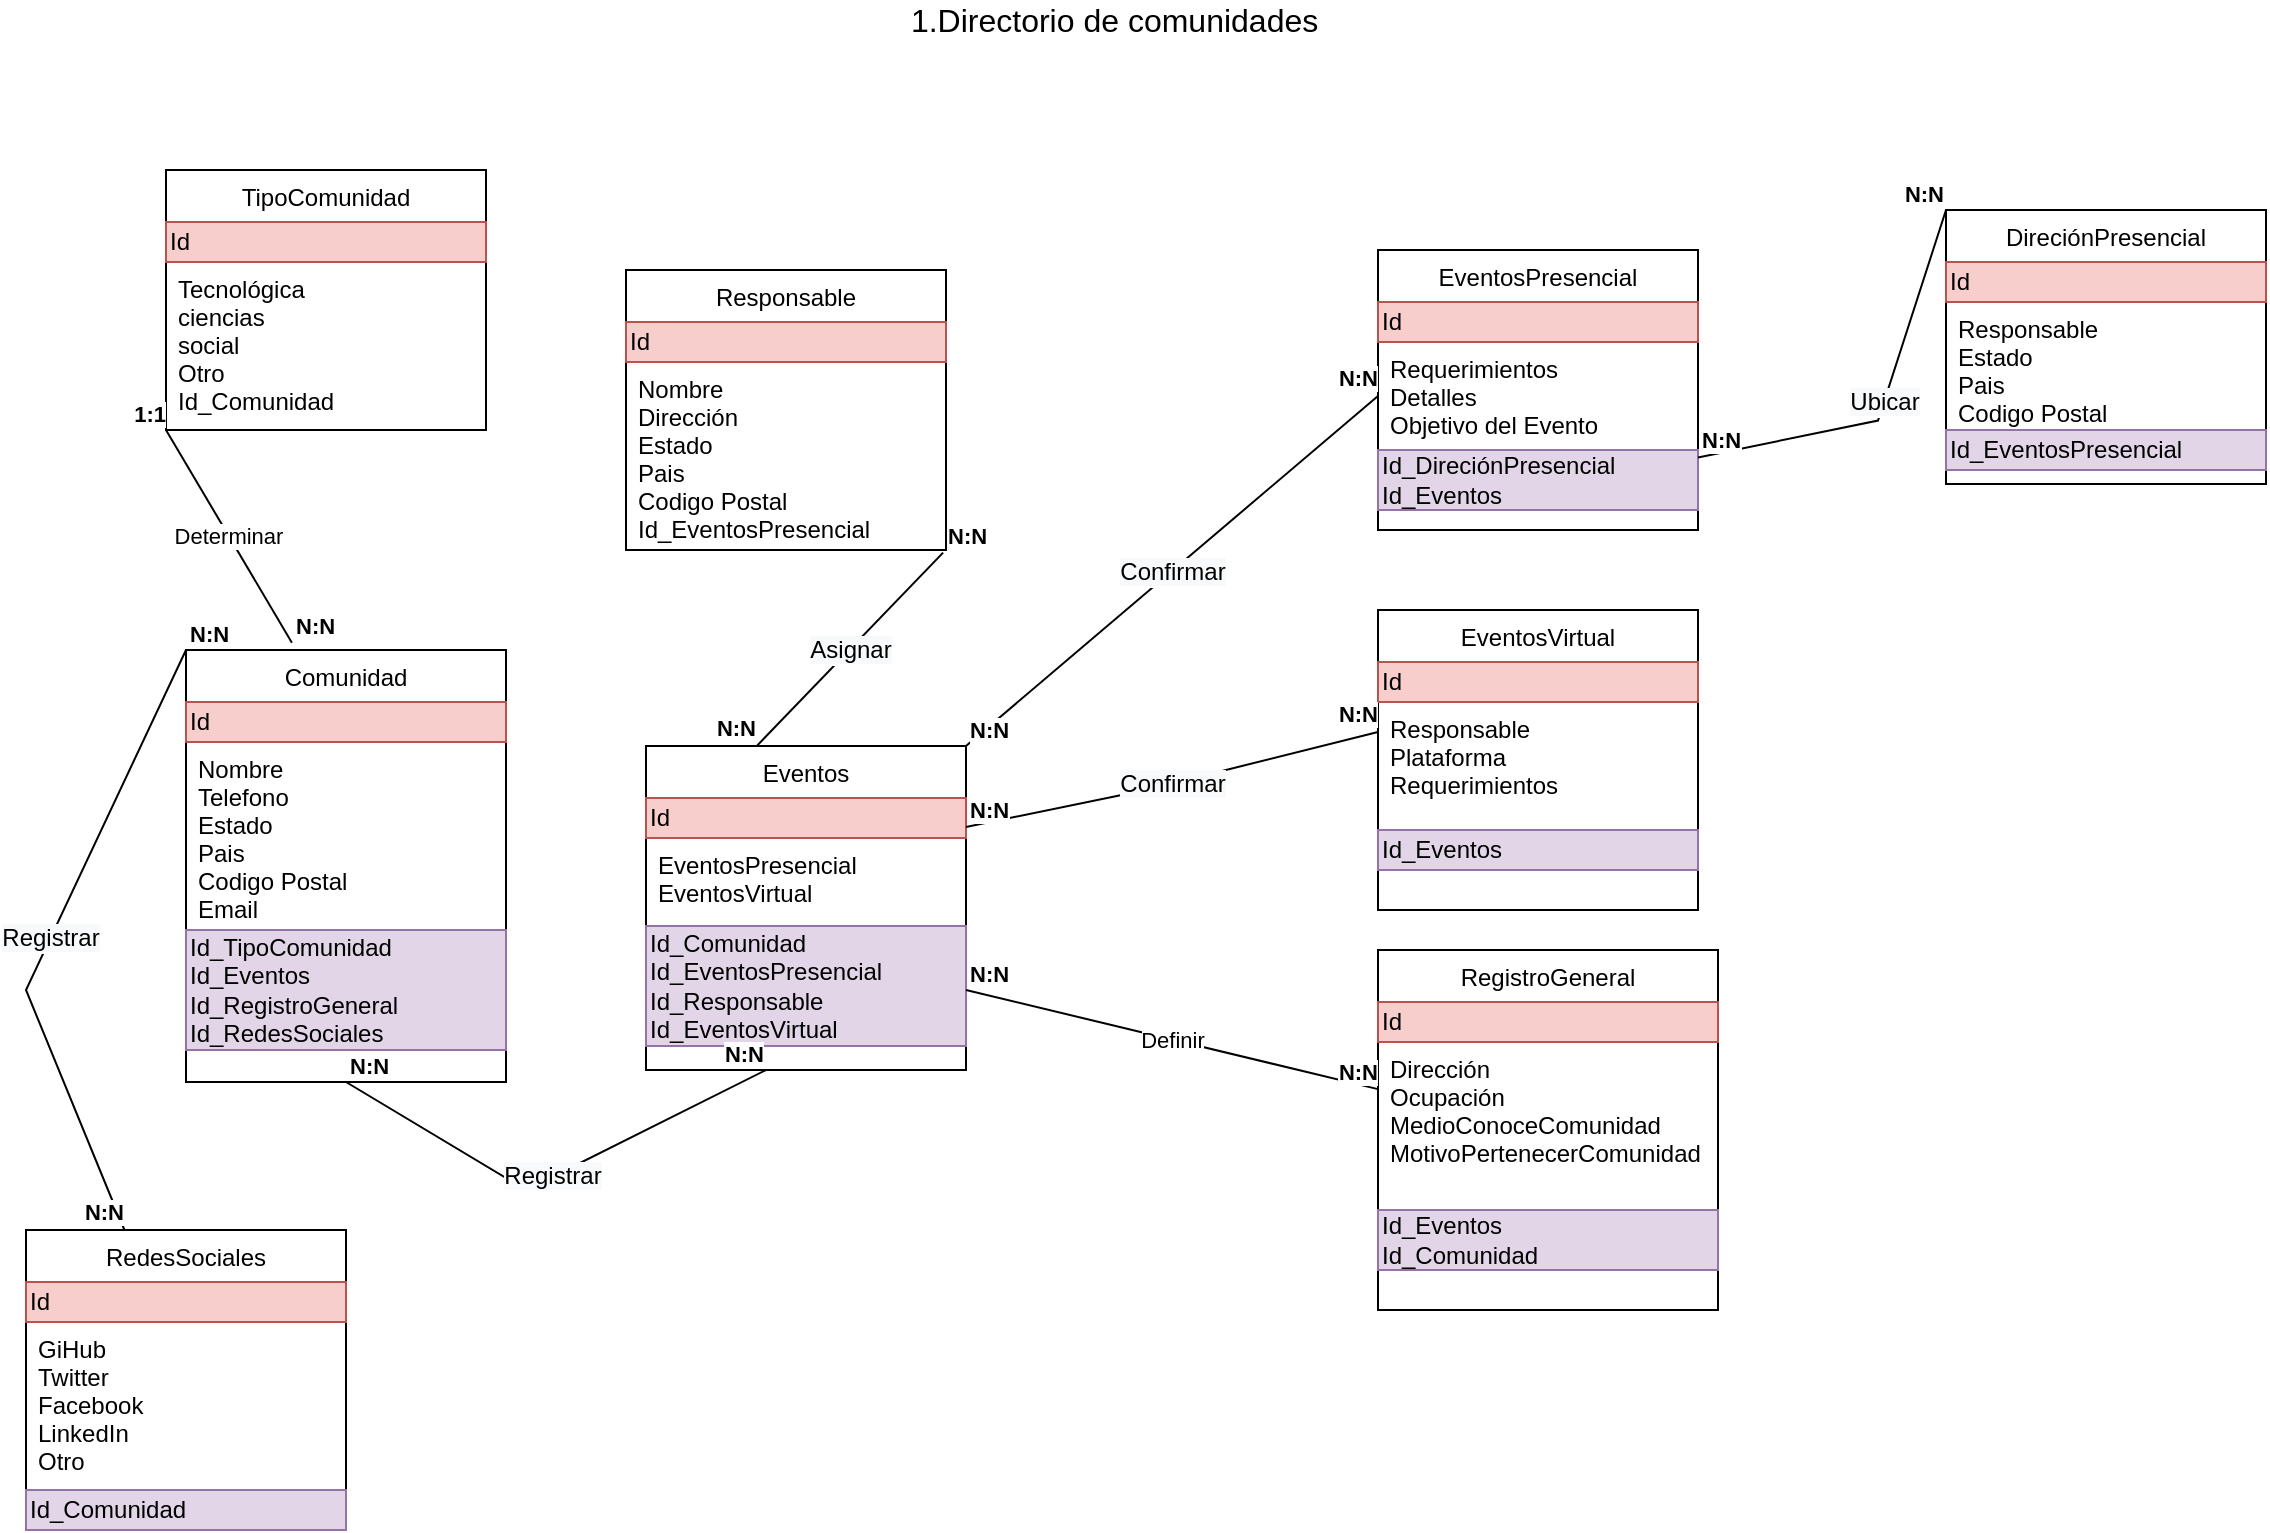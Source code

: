 <mxfile version="16.5.3" type="github">
  <diagram id="C5RBs43oDa-KdzZeNtuy" name="Page-1">
    <mxGraphModel dx="1422" dy="1669" grid="1" gridSize="10" guides="1" tooltips="1" connect="1" arrows="1" fold="1" page="1" pageScale="0.75" pageWidth="850" pageHeight="1100" math="0" shadow="0">
      <root>
        <mxCell id="WIyWlLk6GJQsqaUBKTNV-0" />
        <mxCell id="WIyWlLk6GJQsqaUBKTNV-1" parent="WIyWlLk6GJQsqaUBKTNV-0" />
        <mxCell id="zkfFHV4jXpPFQw0GAbJ--0" value="Comunidad" style="swimlane;fontStyle=0;align=center;verticalAlign=top;childLayout=stackLayout;horizontal=1;startSize=26;horizontalStack=0;resizeParent=1;resizeLast=0;collapsible=1;marginBottom=0;rounded=0;shadow=0;strokeWidth=1;" parent="WIyWlLk6GJQsqaUBKTNV-1" vertex="1">
          <mxGeometry x="200" y="-450" width="160" height="216" as="geometry">
            <mxRectangle x="230" y="140" width="160" height="26" as="alternateBounds" />
          </mxGeometry>
        </mxCell>
        <mxCell id="RaIA8nT0cCTxrlvq9fVe-2" value="&lt;span style=&quot;&quot;&gt;Id&lt;/span&gt;" style="text;html=1;align=left;verticalAlign=middle;resizable=0;points=[];autosize=1;strokeColor=#b85450;fillColor=#f8cecc;" vertex="1" parent="zkfFHV4jXpPFQw0GAbJ--0">
          <mxGeometry y="26" width="160" height="20" as="geometry" />
        </mxCell>
        <mxCell id="zkfFHV4jXpPFQw0GAbJ--1" value="Nombre&#xa;Telefono&#xa;Estado&#xa;Pais&#xa;Codigo Postal&#xa;Email &#xa;" style="text;align=left;verticalAlign=top;spacingLeft=4;spacingRight=4;overflow=hidden;rotatable=0;points=[[0,0.5],[1,0.5]];portConstraint=eastwest;" parent="zkfFHV4jXpPFQw0GAbJ--0" vertex="1">
          <mxGeometry y="46" width="160" height="94" as="geometry" />
        </mxCell>
        <mxCell id="RaIA8nT0cCTxrlvq9fVe-1" value="&lt;span&gt;Id_TipoComunidad&lt;/span&gt;&lt;br style=&quot;padding: 0px ; margin: 0px&quot;&gt;&lt;span&gt;Id_Eventos&lt;/span&gt;&lt;br style=&quot;padding: 0px ; margin: 0px&quot;&gt;&lt;span&gt;Id_RegistroGeneral&lt;br&gt;&lt;/span&gt;Id_RedesSociales&lt;span&gt;&lt;br&gt;&lt;/span&gt;" style="text;html=1;align=left;verticalAlign=middle;resizable=0;points=[];autosize=1;strokeColor=#9673a6;fillColor=#e1d5e7;" vertex="1" parent="zkfFHV4jXpPFQw0GAbJ--0">
          <mxGeometry y="140" width="160" height="60" as="geometry" />
        </mxCell>
        <mxCell id="zkfFHV4jXpPFQw0GAbJ--13" value="TipoComunidad" style="swimlane;fontStyle=0;align=center;verticalAlign=top;childLayout=stackLayout;horizontal=1;startSize=26;horizontalStack=0;resizeParent=1;resizeLast=0;collapsible=1;marginBottom=0;rounded=0;shadow=0;strokeWidth=1;" parent="WIyWlLk6GJQsqaUBKTNV-1" vertex="1">
          <mxGeometry x="190" y="-690" width="160" height="130" as="geometry">
            <mxRectangle x="340" y="380" width="170" height="26" as="alternateBounds" />
          </mxGeometry>
        </mxCell>
        <mxCell id="RaIA8nT0cCTxrlvq9fVe-3" value="&lt;span style=&quot;&quot;&gt;Id&lt;/span&gt;" style="text;html=1;align=left;verticalAlign=middle;resizable=0;points=[];autosize=1;strokeColor=#b85450;fillColor=#f8cecc;" vertex="1" parent="zkfFHV4jXpPFQw0GAbJ--13">
          <mxGeometry y="26" width="160" height="20" as="geometry" />
        </mxCell>
        <mxCell id="zkfFHV4jXpPFQw0GAbJ--14" value="Tecnológica&#xa;ciencias &#xa;social&#xa;Otro&#xa;Id_Comunidad" style="text;align=left;verticalAlign=top;spacingLeft=4;spacingRight=4;overflow=hidden;rotatable=0;points=[[0,0.5],[1,0.5]];portConstraint=eastwest;" parent="zkfFHV4jXpPFQw0GAbJ--13" vertex="1">
          <mxGeometry y="46" width="160" height="80" as="geometry" />
        </mxCell>
        <mxCell id="zkfFHV4jXpPFQw0GAbJ--17" value="Eventos" style="swimlane;fontStyle=0;align=center;verticalAlign=top;childLayout=stackLayout;horizontal=1;startSize=26;horizontalStack=0;resizeParent=1;resizeLast=0;collapsible=1;marginBottom=0;rounded=0;shadow=0;strokeWidth=1;" parent="WIyWlLk6GJQsqaUBKTNV-1" vertex="1">
          <mxGeometry x="430" y="-402" width="160" height="162" as="geometry">
            <mxRectangle x="550" y="140" width="160" height="26" as="alternateBounds" />
          </mxGeometry>
        </mxCell>
        <mxCell id="RaIA8nT0cCTxrlvq9fVe-6" value="&lt;span style=&quot;&quot;&gt;Id&lt;/span&gt;" style="text;html=1;align=left;verticalAlign=middle;resizable=0;points=[];autosize=1;strokeColor=#b85450;fillColor=#f8cecc;" vertex="1" parent="zkfFHV4jXpPFQw0GAbJ--17">
          <mxGeometry y="26" width="160" height="20" as="geometry" />
        </mxCell>
        <mxCell id="zkfFHV4jXpPFQw0GAbJ--21" value="EventosPresencial&#xa;EventosVirtual&#xa;" style="text;align=left;verticalAlign=top;spacingLeft=4;spacingRight=4;overflow=hidden;rotatable=0;points=[[0,0.5],[1,0.5]];portConstraint=eastwest;rounded=0;shadow=0;html=0;" parent="zkfFHV4jXpPFQw0GAbJ--17" vertex="1">
          <mxGeometry y="46" width="160" height="44" as="geometry" />
        </mxCell>
        <mxCell id="RaIA8nT0cCTxrlvq9fVe-30" value="Id_Comunidad&lt;br style=&quot;padding: 0px ; margin: 0px&quot;&gt;Id_&lt;span style=&quot;text-align: center&quot;&gt;Eventos&lt;/span&gt;Presencial&lt;br style=&quot;padding: 0px ; margin: 0px&quot;&gt;Id_Responsable&lt;br style=&quot;padding: 0px ; margin: 0px&quot;&gt;Id_&lt;span style=&quot;text-align: center&quot;&gt;EventosVirtual&lt;/span&gt;" style="text;html=1;align=left;verticalAlign=middle;resizable=0;points=[];autosize=1;strokeColor=#9673a6;fillColor=#e1d5e7;" vertex="1" parent="zkfFHV4jXpPFQw0GAbJ--17">
          <mxGeometry y="90" width="160" height="60" as="geometry" />
        </mxCell>
        <mxCell id="1TzLVdcxbqd7Kao2JET8-0" value="1.Directorio de comunidades&amp;nbsp;&lt;br style=&quot;font-size: 16px&quot;&gt;" style="text;align=center;verticalAlign=middle;resizable=0;points=[];autosize=1;strokeColor=none;fillColor=none;opacity=80;html=1;fontSize=16;" parent="WIyWlLk6GJQsqaUBKTNV-1" vertex="1">
          <mxGeometry x="556" y="-775" width="220" height="20" as="geometry" />
        </mxCell>
        <mxCell id="WQeClEQTzCgLc2UubFpa-3" value="EventosPresencial" style="swimlane;fontStyle=0;align=center;verticalAlign=top;childLayout=stackLayout;horizontal=1;startSize=26;horizontalStack=0;resizeParent=1;resizeLast=0;collapsible=1;marginBottom=0;rounded=0;shadow=0;strokeWidth=1;" parent="WIyWlLk6GJQsqaUBKTNV-1" vertex="1">
          <mxGeometry x="796" y="-650" width="160" height="140" as="geometry">
            <mxRectangle x="550" y="140" width="160" height="26" as="alternateBounds" />
          </mxGeometry>
        </mxCell>
        <mxCell id="RaIA8nT0cCTxrlvq9fVe-8" value="&lt;span style=&quot;&quot;&gt;Id&lt;/span&gt;" style="text;html=1;align=left;verticalAlign=middle;resizable=0;points=[];autosize=1;strokeColor=#b85450;fillColor=#f8cecc;" vertex="1" parent="WQeClEQTzCgLc2UubFpa-3">
          <mxGeometry y="26" width="160" height="20" as="geometry" />
        </mxCell>
        <mxCell id="WQeClEQTzCgLc2UubFpa-4" value="Requerimientos&#xa;Detalles&#xa;Objetivo del Evento&#xa;" style="text;align=left;verticalAlign=top;spacingLeft=4;spacingRight=4;overflow=hidden;rotatable=0;points=[[0,0.5],[1,0.5]];portConstraint=eastwest;rounded=0;shadow=0;html=0;" parent="WQeClEQTzCgLc2UubFpa-3" vertex="1">
          <mxGeometry y="46" width="160" height="54" as="geometry" />
        </mxCell>
        <mxCell id="RaIA8nT0cCTxrlvq9fVe-15" value="Id_DireciónPresencial&lt;br style=&quot;padding: 0px ; margin: 0px&quot;&gt;Id_Eventos" style="text;html=1;align=left;verticalAlign=middle;resizable=0;points=[];autosize=1;strokeColor=#9673a6;fillColor=#e1d5e7;" vertex="1" parent="WQeClEQTzCgLc2UubFpa-3">
          <mxGeometry y="100" width="160" height="30" as="geometry" />
        </mxCell>
        <mxCell id="WQeClEQTzCgLc2UubFpa-5" value="EventosVirtual" style="swimlane;fontStyle=0;align=center;verticalAlign=top;childLayout=stackLayout;horizontal=1;startSize=26;horizontalStack=0;resizeParent=1;resizeLast=0;collapsible=1;marginBottom=0;rounded=0;shadow=0;strokeWidth=1;" parent="WIyWlLk6GJQsqaUBKTNV-1" vertex="1">
          <mxGeometry x="796" y="-470" width="160" height="150" as="geometry">
            <mxRectangle x="550" y="140" width="160" height="26" as="alternateBounds" />
          </mxGeometry>
        </mxCell>
        <mxCell id="RaIA8nT0cCTxrlvq9fVe-9" value="&lt;span style=&quot;&quot;&gt;Id&lt;/span&gt;" style="text;html=1;align=left;verticalAlign=middle;resizable=0;points=[];autosize=1;strokeColor=#b85450;fillColor=#f8cecc;" vertex="1" parent="WQeClEQTzCgLc2UubFpa-5">
          <mxGeometry y="26" width="160" height="20" as="geometry" />
        </mxCell>
        <mxCell id="WQeClEQTzCgLc2UubFpa-6" value="Responsable&#xa;Plataforma&#xa;Requerimientos" style="text;align=left;verticalAlign=top;spacingLeft=4;spacingRight=4;overflow=hidden;rotatable=0;points=[[0,0.5],[1,0.5]];portConstraint=eastwest;rounded=0;shadow=0;html=0;" parent="WQeClEQTzCgLc2UubFpa-5" vertex="1">
          <mxGeometry y="46" width="160" height="64" as="geometry" />
        </mxCell>
        <mxCell id="RaIA8nT0cCTxrlvq9fVe-17" value="Id_Eventos" style="text;html=1;align=left;verticalAlign=middle;resizable=0;points=[];autosize=1;strokeColor=#9673a6;fillColor=#e1d5e7;" vertex="1" parent="WQeClEQTzCgLc2UubFpa-5">
          <mxGeometry y="110" width="160" height="20" as="geometry" />
        </mxCell>
        <mxCell id="WQeClEQTzCgLc2UubFpa-9" value="RegistroGeneral" style="swimlane;fontStyle=0;align=center;verticalAlign=top;childLayout=stackLayout;horizontal=1;startSize=26;horizontalStack=0;resizeParent=1;resizeLast=0;collapsible=1;marginBottom=0;rounded=0;shadow=0;strokeWidth=1;" parent="WIyWlLk6GJQsqaUBKTNV-1" vertex="1">
          <mxGeometry x="796" y="-300" width="170" height="180" as="geometry">
            <mxRectangle x="550" y="140" width="160" height="26" as="alternateBounds" />
          </mxGeometry>
        </mxCell>
        <mxCell id="RaIA8nT0cCTxrlvq9fVe-10" value="&lt;span style=&quot;&quot;&gt;Id&lt;/span&gt;" style="text;html=1;align=left;verticalAlign=middle;resizable=0;points=[];autosize=1;strokeColor=#b85450;fillColor=#f8cecc;" vertex="1" parent="WQeClEQTzCgLc2UubFpa-9">
          <mxGeometry y="26" width="170" height="20" as="geometry" />
        </mxCell>
        <mxCell id="WQeClEQTzCgLc2UubFpa-10" value="Dirección&#xa;Ocupación&#xa;MedioConoceComunidad&#xa;MotivoPertenecerComunidad&#xa;" style="text;align=left;verticalAlign=top;spacingLeft=4;spacingRight=4;overflow=hidden;rotatable=0;points=[[0,0.5],[1,0.5]];portConstraint=eastwest;rounded=0;shadow=0;html=0;" parent="WQeClEQTzCgLc2UubFpa-9" vertex="1">
          <mxGeometry y="46" width="170" height="84" as="geometry" />
        </mxCell>
        <mxCell id="RaIA8nT0cCTxrlvq9fVe-18" value="Id_Eventos&lt;br&gt;Id_Comunidad" style="text;html=1;align=left;verticalAlign=middle;resizable=0;points=[];autosize=1;strokeColor=#9673a6;fillColor=#e1d5e7;" vertex="1" parent="WQeClEQTzCgLc2UubFpa-9">
          <mxGeometry y="130" width="170" height="30" as="geometry" />
        </mxCell>
        <mxCell id="WQeClEQTzCgLc2UubFpa-13" value="DireciónPresencial" style="swimlane;fontStyle=0;align=center;verticalAlign=top;childLayout=stackLayout;horizontal=1;startSize=26;horizontalStack=0;resizeParent=1;resizeLast=0;collapsible=1;marginBottom=0;rounded=0;shadow=0;strokeWidth=1;" parent="WIyWlLk6GJQsqaUBKTNV-1" vertex="1">
          <mxGeometry x="1080" y="-670" width="160" height="137" as="geometry">
            <mxRectangle x="550" y="140" width="160" height="26" as="alternateBounds" />
          </mxGeometry>
        </mxCell>
        <mxCell id="RaIA8nT0cCTxrlvq9fVe-11" value="&lt;span style=&quot;&quot;&gt;Id&lt;/span&gt;" style="text;html=1;align=left;verticalAlign=middle;resizable=0;points=[];autosize=1;strokeColor=#b85450;fillColor=#f8cecc;" vertex="1" parent="WQeClEQTzCgLc2UubFpa-13">
          <mxGeometry y="26" width="160" height="20" as="geometry" />
        </mxCell>
        <mxCell id="WQeClEQTzCgLc2UubFpa-14" value="Responsable&#xa;Estado&#xa;Pais&#xa;Codigo Postal" style="text;align=left;verticalAlign=top;spacingLeft=4;spacingRight=4;overflow=hidden;rotatable=0;points=[[0,0.5],[1,0.5]];portConstraint=eastwest;rounded=0;shadow=0;html=0;" parent="WQeClEQTzCgLc2UubFpa-13" vertex="1">
          <mxGeometry y="46" width="160" height="64" as="geometry" />
        </mxCell>
        <mxCell id="RaIA8nT0cCTxrlvq9fVe-12" value="&lt;span style=&quot;&quot;&gt;Id_EventosPresencial&lt;/span&gt;" style="text;html=1;align=left;verticalAlign=middle;resizable=0;points=[];autosize=1;strokeColor=#9673a6;fillColor=#e1d5e7;" vertex="1" parent="WQeClEQTzCgLc2UubFpa-13">
          <mxGeometry y="110" width="160" height="20" as="geometry" />
        </mxCell>
        <mxCell id="WQeClEQTzCgLc2UubFpa-17" value="Responsable" style="swimlane;fontStyle=0;align=center;verticalAlign=top;childLayout=stackLayout;horizontal=1;startSize=26;horizontalStack=0;resizeParent=1;resizeLast=0;collapsible=1;marginBottom=0;rounded=0;shadow=0;strokeWidth=1;" parent="WIyWlLk6GJQsqaUBKTNV-1" vertex="1">
          <mxGeometry x="420" y="-640" width="160" height="140" as="geometry">
            <mxRectangle x="550" y="140" width="160" height="26" as="alternateBounds" />
          </mxGeometry>
        </mxCell>
        <mxCell id="RaIA8nT0cCTxrlvq9fVe-4" value="&lt;span style=&quot;&quot;&gt;Id&lt;/span&gt;" style="text;html=1;align=left;verticalAlign=middle;resizable=0;points=[];autosize=1;strokeColor=#b85450;fillColor=#f8cecc;" vertex="1" parent="WQeClEQTzCgLc2UubFpa-17">
          <mxGeometry y="26" width="160" height="20" as="geometry" />
        </mxCell>
        <mxCell id="WQeClEQTzCgLc2UubFpa-18" value="Nombre&#xa;Dirección&#xa;Estado&#xa;Pais&#xa;Codigo Postal&#xa;Id_EventosPresencial" style="text;align=left;verticalAlign=top;spacingLeft=4;spacingRight=4;overflow=hidden;rotatable=0;points=[[0,0.5],[1,0.5]];portConstraint=eastwest;rounded=0;shadow=0;html=0;" parent="WQeClEQTzCgLc2UubFpa-17" vertex="1">
          <mxGeometry y="46" width="160" height="94" as="geometry" />
        </mxCell>
        <mxCell id="RaIA8nT0cCTxrlvq9fVe-22" value="" style="endArrow=none;html=1;rounded=0;endFill=0;" edge="1" parent="WIyWlLk6GJQsqaUBKTNV-1" target="WQeClEQTzCgLc2UubFpa-9">
          <mxGeometry relative="1" as="geometry">
            <mxPoint x="590" y="-280" as="sourcePoint" />
            <mxPoint x="750" y="-280" as="targetPoint" />
          </mxGeometry>
        </mxCell>
        <mxCell id="RaIA8nT0cCTxrlvq9fVe-24" value="&lt;b&gt;N:N&lt;/b&gt;" style="edgeLabel;resizable=0;html=1;align=left;verticalAlign=bottom;" connectable="0" vertex="1" parent="RaIA8nT0cCTxrlvq9fVe-22">
          <mxGeometry x="-1" relative="1" as="geometry" />
        </mxCell>
        <mxCell id="RaIA8nT0cCTxrlvq9fVe-25" value="&lt;b&gt;N:N&lt;/b&gt;" style="edgeLabel;resizable=0;html=1;align=right;verticalAlign=bottom;" connectable="0" vertex="1" parent="RaIA8nT0cCTxrlvq9fVe-22">
          <mxGeometry x="1" relative="1" as="geometry" />
        </mxCell>
        <mxCell id="RaIA8nT0cCTxrlvq9fVe-23" value="Definir" style="edgeLabel;resizable=0;html=1;align=center;verticalAlign=middle;" connectable="0" vertex="1" parent="RaIA8nT0cCTxrlvq9fVe-22">
          <mxGeometry relative="1" as="geometry" />
        </mxCell>
        <mxCell id="RaIA8nT0cCTxrlvq9fVe-26" value="&lt;span style=&quot;font-size: 12px ; background-color: rgb(248 , 249 , 250)&quot;&gt;Confirmar&lt;/span&gt;" style="endArrow=none;html=1;rounded=0;endFill=0;exitX=1;exitY=0;exitDx=0;exitDy=0;entryX=0;entryY=0.5;entryDx=0;entryDy=0;" edge="1" parent="WIyWlLk6GJQsqaUBKTNV-1" source="zkfFHV4jXpPFQw0GAbJ--17" target="WQeClEQTzCgLc2UubFpa-4">
          <mxGeometry relative="1" as="geometry">
            <mxPoint x="660" y="-607" as="sourcePoint" />
            <mxPoint x="730" y="-587" as="targetPoint" />
            <Array as="points" />
          </mxGeometry>
        </mxCell>
        <mxCell id="RaIA8nT0cCTxrlvq9fVe-27" value="&lt;b&gt;N:N&lt;/b&gt;" style="edgeLabel;resizable=0;html=1;align=left;verticalAlign=bottom;" connectable="0" vertex="1" parent="RaIA8nT0cCTxrlvq9fVe-26">
          <mxGeometry x="-1" relative="1" as="geometry" />
        </mxCell>
        <mxCell id="RaIA8nT0cCTxrlvq9fVe-28" value="&lt;b&gt;N:N&lt;/b&gt;" style="edgeLabel;resizable=0;html=1;align=right;verticalAlign=bottom;" connectable="0" vertex="1" parent="RaIA8nT0cCTxrlvq9fVe-26">
          <mxGeometry x="1" relative="1" as="geometry" />
        </mxCell>
        <mxCell id="RaIA8nT0cCTxrlvq9fVe-31" value="Determinar&lt;span style=&quot;color: rgba(0 , 0 , 0 , 0) ; font-family: monospace ; font-size: 0px ; background-color: rgb(248 , 249 , 250)&quot;&gt;%3CmxGraphModel%3E%3Croot%3E%3CmxCell%20id%3D%220%22%2F%3E%3CmxCell%20id%3D%221%22%20parent%3D%220%22%2F%3E%3CmxCell%20id%3D%222%22%20value%3D%22Organizar%22%20style%3D%22endArrow%3Dnone%3Bhtml%3D1%3Brounded%3D0%3BendFill%3D0%3BentryX%3D-0.012%3BentryY%3D0.113%3BentryDx%3D0%3BentryDy%3D0%3BentryPerimeter%3D0%3B%22%20edge%3D%221%22%20parent%3D%221%22%3E%3CmxGeometry%20relative%3D%221%22%20as%3D%22geometry%22%3E%3CmxPoint%20x%3D%22255%22%20y%3D%22-410%22%20as%3D%22sourcePoint%22%2F%3E%3CmxPoint%20x%3D%22428.08%22%20y%3D%22-383.694%22%20as%3D%22targetPoint%22%2F%3E%3C%2FmxGeometry%3E%3C%2FmxCell%3E%3CmxCell%20id%3D%223%22%20value%3D%22%26lt%3Bb%26gt%3BN%3AN%26lt%3B%2Fb%26gt%3B%22%20style%3D%22edgeLabel%3Bresizable%3D0%3Bhtml%3D1%3Balign%3Dleft%3BverticalAlign%3Dbottom%3B%22%20connectable%3D%220%22%20vertex%3D%221%22%20parent%3D%222%22%3E%3CmxGeometry%20x%3D%22-1%22%20relative%3D%221%22%20as%3D%22geometry%22%2F%3E%3C%2FmxCell%3E%3CmxCell%20id%3D%224%22%20value%3D%22%26lt%3Bb%26gt%3BN%3AN%26lt%3B%2Fb%26gt%3B%22%20style%3D%22edgeLabel%3Bresizable%3D0%3Bhtml%3D1%3Balign%3Dright%3BverticalAlign%3Dbottom%3B%22%20connectable%3D%220%22%20vertex%3D%221%22%20parent%3D%222%22%3E%3CmxGeometry%20x%3D%221%22%20relative%3D%221%22%20as%3D%22geometry%22%2F%3E%3C%2FmxCell%3E%3C%2Froot%3E%3C%2FmxGraphModel%3E&lt;/span&gt;" style="endArrow=none;html=1;rounded=0;endFill=0;exitX=0.331;exitY=-0.017;exitDx=0;exitDy=0;exitPerimeter=0;entryX=0;entryY=1;entryDx=0;entryDy=0;" edge="1" parent="WIyWlLk6GJQsqaUBKTNV-1" source="zkfFHV4jXpPFQw0GAbJ--0" target="zkfFHV4jXpPFQw0GAbJ--13">
          <mxGeometry relative="1" as="geometry">
            <mxPoint x="20" y="-526.31" as="sourcePoint" />
            <mxPoint x="193.08" y="-500.004" as="targetPoint" />
          </mxGeometry>
        </mxCell>
        <mxCell id="RaIA8nT0cCTxrlvq9fVe-32" value="&lt;b&gt;N:N&lt;/b&gt;" style="edgeLabel;resizable=0;html=1;align=left;verticalAlign=bottom;" connectable="0" vertex="1" parent="RaIA8nT0cCTxrlvq9fVe-31">
          <mxGeometry x="-1" relative="1" as="geometry" />
        </mxCell>
        <mxCell id="RaIA8nT0cCTxrlvq9fVe-33" value="&lt;b&gt;1:1&lt;/b&gt;" style="edgeLabel;resizable=0;html=1;align=right;verticalAlign=bottom;" connectable="0" vertex="1" parent="RaIA8nT0cCTxrlvq9fVe-31">
          <mxGeometry x="1" relative="1" as="geometry" />
        </mxCell>
        <mxCell id="RaIA8nT0cCTxrlvq9fVe-34" value="&lt;span style=&quot;font-size: 12px ; background-color: rgb(248 , 249 , 250)&quot;&gt;Registrar&lt;/span&gt;" style="endArrow=none;html=1;rounded=0;endFill=0;exitX=0.5;exitY=1;exitDx=0;exitDy=0;" edge="1" parent="WIyWlLk6GJQsqaUBKTNV-1" source="zkfFHV4jXpPFQw0GAbJ--0">
          <mxGeometry relative="1" as="geometry">
            <mxPoint x="190" y="-210" as="sourcePoint" />
            <mxPoint x="490" y="-240" as="targetPoint" />
            <Array as="points">
              <mxPoint x="370" y="-180" />
            </Array>
          </mxGeometry>
        </mxCell>
        <mxCell id="RaIA8nT0cCTxrlvq9fVe-35" value="&lt;b&gt;N:N&lt;/b&gt;" style="edgeLabel;resizable=0;html=1;align=left;verticalAlign=bottom;" connectable="0" vertex="1" parent="RaIA8nT0cCTxrlvq9fVe-34">
          <mxGeometry x="-1" relative="1" as="geometry" />
        </mxCell>
        <mxCell id="RaIA8nT0cCTxrlvq9fVe-36" value="&lt;b&gt;N:N&lt;/b&gt;" style="edgeLabel;resizable=0;html=1;align=right;verticalAlign=bottom;" connectable="0" vertex="1" parent="RaIA8nT0cCTxrlvq9fVe-34">
          <mxGeometry x="1" relative="1" as="geometry" />
        </mxCell>
        <mxCell id="RaIA8nT0cCTxrlvq9fVe-37" value="&lt;span style=&quot;font-size: 12px ; background-color: rgb(248 , 249 , 250)&quot;&gt;Asignar&lt;/span&gt;" style="endArrow=none;html=1;rounded=0;endFill=0;entryX=0.348;entryY=-0.002;entryDx=0;entryDy=0;entryPerimeter=0;exitX=0.991;exitY=1.014;exitDx=0;exitDy=0;exitPerimeter=0;" edge="1" parent="WIyWlLk6GJQsqaUBKTNV-1" source="WQeClEQTzCgLc2UubFpa-18" target="zkfFHV4jXpPFQw0GAbJ--17">
          <mxGeometry relative="1" as="geometry">
            <mxPoint x="490" y="-460" as="sourcePoint" />
            <mxPoint x="663.08" y="-433.694" as="targetPoint" />
          </mxGeometry>
        </mxCell>
        <mxCell id="RaIA8nT0cCTxrlvq9fVe-38" value="&lt;b&gt;N:N&lt;/b&gt;" style="edgeLabel;resizable=0;html=1;align=left;verticalAlign=bottom;" connectable="0" vertex="1" parent="RaIA8nT0cCTxrlvq9fVe-37">
          <mxGeometry x="-1" relative="1" as="geometry" />
        </mxCell>
        <mxCell id="RaIA8nT0cCTxrlvq9fVe-39" value="&lt;b&gt;N:N&lt;/b&gt;" style="edgeLabel;resizable=0;html=1;align=right;verticalAlign=bottom;" connectable="0" vertex="1" parent="RaIA8nT0cCTxrlvq9fVe-37">
          <mxGeometry x="1" relative="1" as="geometry" />
        </mxCell>
        <mxCell id="RaIA8nT0cCTxrlvq9fVe-40" value="&lt;span style=&quot;font-size: 12px ; background-color: rgb(248 , 249 , 250)&quot;&gt;Confirmar&lt;/span&gt;" style="endArrow=none;html=1;rounded=0;endFill=0;exitX=1;exitY=0.25;exitDx=0;exitDy=0;entryX=0;entryY=0.5;entryDx=0;entryDy=0;" edge="1" parent="WIyWlLk6GJQsqaUBKTNV-1" source="zkfFHV4jXpPFQw0GAbJ--17">
          <mxGeometry relative="1" as="geometry">
            <mxPoint x="583.68" y="-460" as="sourcePoint" />
            <mxPoint x="796" y="-409.04" as="targetPoint" />
            <Array as="points">
              <mxPoint x="680" y="-380" />
            </Array>
          </mxGeometry>
        </mxCell>
        <mxCell id="RaIA8nT0cCTxrlvq9fVe-41" value="&lt;b&gt;N:N&lt;/b&gt;" style="edgeLabel;resizable=0;html=1;align=left;verticalAlign=bottom;" connectable="0" vertex="1" parent="RaIA8nT0cCTxrlvq9fVe-40">
          <mxGeometry x="-1" relative="1" as="geometry" />
        </mxCell>
        <mxCell id="RaIA8nT0cCTxrlvq9fVe-42" value="&lt;b&gt;N:N&lt;/b&gt;" style="edgeLabel;resizable=0;html=1;align=right;verticalAlign=bottom;" connectable="0" vertex="1" parent="RaIA8nT0cCTxrlvq9fVe-40">
          <mxGeometry x="1" relative="1" as="geometry" />
        </mxCell>
        <mxCell id="RaIA8nT0cCTxrlvq9fVe-43" value="&lt;span style=&quot;font-size: 12px ; background-color: rgb(248 , 249 , 250)&quot;&gt;Ubicar&lt;/span&gt;" style="endArrow=none;html=1;rounded=0;endFill=0;exitX=1;exitY=0.25;exitDx=0;exitDy=0;entryX=0;entryY=0;entryDx=0;entryDy=0;" edge="1" parent="WIyWlLk6GJQsqaUBKTNV-1" target="WQeClEQTzCgLc2UubFpa-13">
          <mxGeometry relative="1" as="geometry">
            <mxPoint x="956" y="-546.23" as="sourcePoint" />
            <mxPoint x="1162" y="-593.77" as="targetPoint" />
            <Array as="points">
              <mxPoint x="1046" y="-564.73" />
            </Array>
          </mxGeometry>
        </mxCell>
        <mxCell id="RaIA8nT0cCTxrlvq9fVe-44" value="&lt;b&gt;N:N&lt;/b&gt;" style="edgeLabel;resizable=0;html=1;align=left;verticalAlign=bottom;" connectable="0" vertex="1" parent="RaIA8nT0cCTxrlvq9fVe-43">
          <mxGeometry x="-1" relative="1" as="geometry" />
        </mxCell>
        <mxCell id="RaIA8nT0cCTxrlvq9fVe-45" value="&lt;b&gt;N:N&lt;/b&gt;" style="edgeLabel;resizable=0;html=1;align=right;verticalAlign=bottom;" connectable="0" vertex="1" parent="RaIA8nT0cCTxrlvq9fVe-43">
          <mxGeometry x="1" relative="1" as="geometry" />
        </mxCell>
        <mxCell id="RaIA8nT0cCTxrlvq9fVe-46" value="RedesSociales" style="swimlane;fontStyle=0;align=center;verticalAlign=top;childLayout=stackLayout;horizontal=1;startSize=26;horizontalStack=0;resizeParent=1;resizeLast=0;collapsible=1;marginBottom=0;rounded=0;shadow=0;strokeWidth=1;" vertex="1" parent="WIyWlLk6GJQsqaUBKTNV-1">
          <mxGeometry x="120" y="-160" width="160" height="150" as="geometry">
            <mxRectangle x="340" y="380" width="170" height="26" as="alternateBounds" />
          </mxGeometry>
        </mxCell>
        <mxCell id="RaIA8nT0cCTxrlvq9fVe-47" value="&lt;span style=&quot;&quot;&gt;Id&lt;/span&gt;" style="text;html=1;align=left;verticalAlign=middle;resizable=0;points=[];autosize=1;strokeColor=#b85450;fillColor=#f8cecc;" vertex="1" parent="RaIA8nT0cCTxrlvq9fVe-46">
          <mxGeometry y="26" width="160" height="20" as="geometry" />
        </mxCell>
        <mxCell id="RaIA8nT0cCTxrlvq9fVe-48" value="GiHub&#xa;Twitter&#xa;Facebook&#xa;LinkedIn&#xa;Otro" style="text;align=left;verticalAlign=top;spacingLeft=4;spacingRight=4;overflow=hidden;rotatable=0;points=[[0,0.5],[1,0.5]];portConstraint=eastwest;" vertex="1" parent="RaIA8nT0cCTxrlvq9fVe-46">
          <mxGeometry y="46" width="160" height="84" as="geometry" />
        </mxCell>
        <mxCell id="RaIA8nT0cCTxrlvq9fVe-53" value="Id_Comunidad" style="text;html=1;align=left;verticalAlign=middle;resizable=0;points=[];autosize=1;strokeColor=#9673a6;fillColor=#e1d5e7;" vertex="1" parent="RaIA8nT0cCTxrlvq9fVe-46">
          <mxGeometry y="130" width="160" height="20" as="geometry" />
        </mxCell>
        <mxCell id="RaIA8nT0cCTxrlvq9fVe-49" value="&lt;span style=&quot;font-size: 12px ; background-color: rgb(248 , 249 , 250)&quot;&gt;Registrar&lt;/span&gt;" style="endArrow=none;html=1;rounded=0;endFill=0;exitX=0;exitY=0;exitDx=0;exitDy=0;" edge="1" parent="WIyWlLk6GJQsqaUBKTNV-1" source="zkfFHV4jXpPFQw0GAbJ--0" target="RaIA8nT0cCTxrlvq9fVe-46">
          <mxGeometry relative="1" as="geometry">
            <mxPoint x="290" y="-224" as="sourcePoint" />
            <mxPoint x="500" y="-230" as="targetPoint" />
            <Array as="points">
              <mxPoint x="120" y="-280" />
            </Array>
          </mxGeometry>
        </mxCell>
        <mxCell id="RaIA8nT0cCTxrlvq9fVe-50" value="&lt;b&gt;N:N&lt;/b&gt;" style="edgeLabel;resizable=0;html=1;align=left;verticalAlign=bottom;" connectable="0" vertex="1" parent="RaIA8nT0cCTxrlvq9fVe-49">
          <mxGeometry x="-1" relative="1" as="geometry" />
        </mxCell>
        <mxCell id="RaIA8nT0cCTxrlvq9fVe-51" value="&lt;b&gt;N:N&lt;/b&gt;" style="edgeLabel;resizable=0;html=1;align=right;verticalAlign=bottom;" connectable="0" vertex="1" parent="RaIA8nT0cCTxrlvq9fVe-49">
          <mxGeometry x="1" relative="1" as="geometry" />
        </mxCell>
      </root>
    </mxGraphModel>
  </diagram>
</mxfile>

